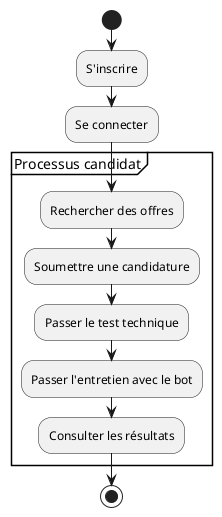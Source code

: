 @startuml
|Candidat|
start
:S'inscrire;
:Se connecter;
partition "Processus candidat" {
  :Rechercher des offres;
  :Soumettre une candidature;
  :Passer le test technique;
  :Passer l'entretien avec le bot;
  :Consulter les résultats;
}
stop
@enduml